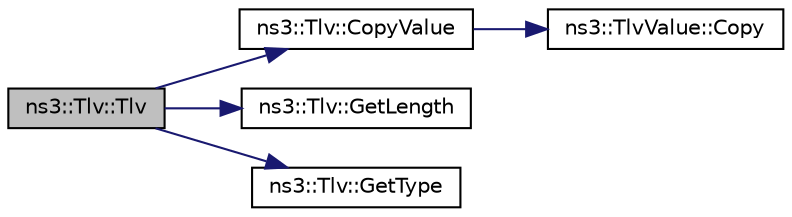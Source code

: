 digraph "ns3::Tlv::Tlv"
{
 // LATEX_PDF_SIZE
  edge [fontname="Helvetica",fontsize="10",labelfontname="Helvetica",labelfontsize="10"];
  node [fontname="Helvetica",fontsize="10",shape=record];
  rankdir="LR";
  Node1 [label="ns3::Tlv::Tlv",height=0.2,width=0.4,color="black", fillcolor="grey75", style="filled", fontcolor="black",tooltip="type conversion operator"];
  Node1 -> Node2 [color="midnightblue",fontsize="10",style="solid",fontname="Helvetica"];
  Node2 [label="ns3::Tlv::CopyValue",height=0.2,width=0.4,color="black", fillcolor="white", style="filled",URL="$classns3_1_1_tlv.html#a96f7d4962f08d64c62e36ee5d9013fb9",tooltip="Copy TlvValue."];
  Node2 -> Node3 [color="midnightblue",fontsize="10",style="solid",fontname="Helvetica"];
  Node3 [label="ns3::TlvValue::Copy",height=0.2,width=0.4,color="black", fillcolor="white", style="filled",URL="$classns3_1_1_tlv_value.html#aefbf94f1455b233c9a0d10f39526c5ff",tooltip="Copy function."];
  Node1 -> Node4 [color="midnightblue",fontsize="10",style="solid",fontname="Helvetica"];
  Node4 [label="ns3::Tlv::GetLength",height=0.2,width=0.4,color="black", fillcolor="white", style="filled",URL="$classns3_1_1_tlv.html#ab2e4ce0a3b6e718eb7e78649ebed28dd",tooltip="Get length value."];
  Node1 -> Node5 [color="midnightblue",fontsize="10",style="solid",fontname="Helvetica"];
  Node5 [label="ns3::Tlv::GetType",height=0.2,width=0.4,color="black", fillcolor="white", style="filled",URL="$classns3_1_1_tlv.html#a4ca09ab4b79a639bf76824ac699b9ac3",tooltip="Get type value."];
}
